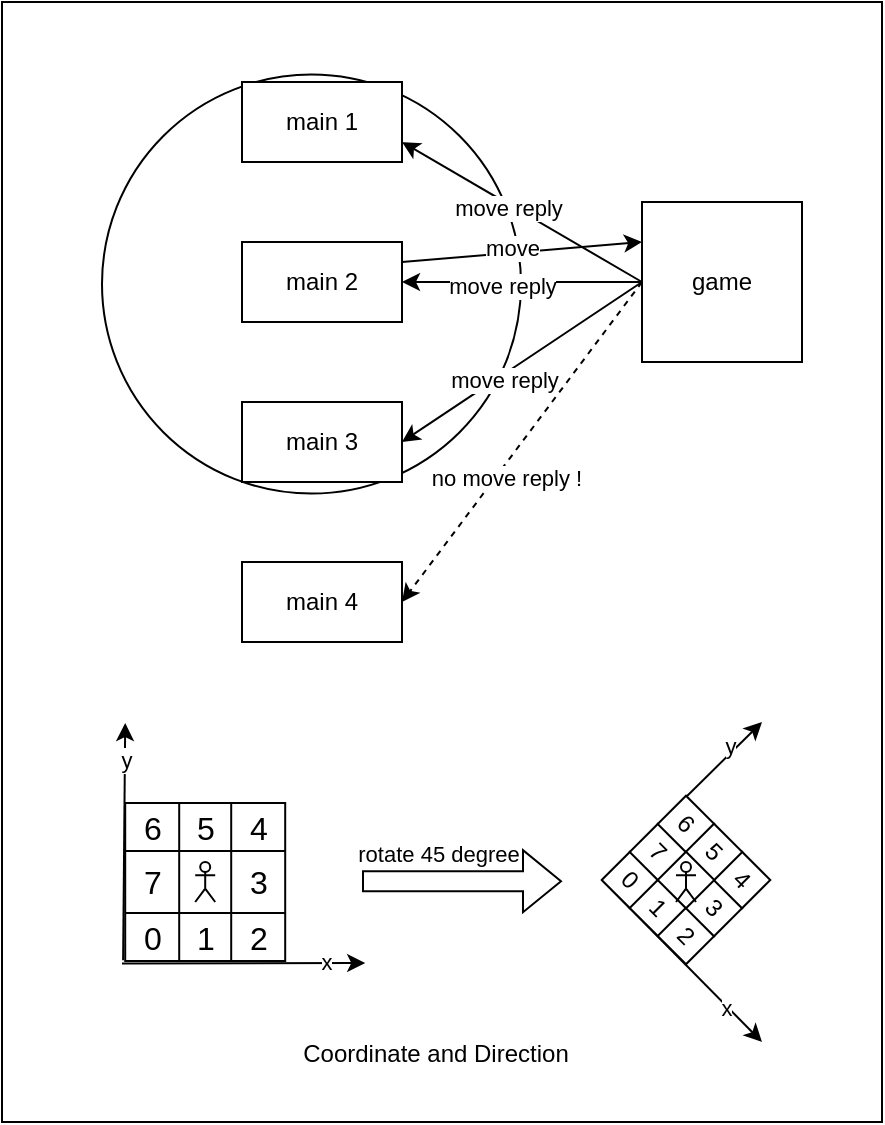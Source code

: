 <mxfile version="22.1.0" type="device">
  <diagram name="Page-1" id="PzGJnwcKluOTID_xE57Q">
    <mxGraphModel dx="1122" dy="672" grid="1" gridSize="10" guides="1" tooltips="1" connect="1" arrows="1" fold="1" page="1" pageScale="1" pageWidth="1169" pageHeight="827" math="0" shadow="0">
      <root>
        <mxCell id="0" />
        <mxCell id="1" parent="0" />
        <mxCell id="XGhutljAufKsqiRLGfkK-5" value="" style="rounded=0;whiteSpace=wrap;html=1;" vertex="1" parent="1">
          <mxGeometry x="280" y="120" width="440" height="560" as="geometry" />
        </mxCell>
        <mxCell id="XGhutljAufKsqiRLGfkK-4" value="" style="ellipse;whiteSpace=wrap;html=1;aspect=fixed;" vertex="1" parent="1">
          <mxGeometry x="330" y="156.3" width="209.5" height="209.5" as="geometry" />
        </mxCell>
        <mxCell id="e5J1Q0eCBrtVo35XwPM--2" value="main 1" style="rounded=0;whiteSpace=wrap;html=1;" parent="1" vertex="1">
          <mxGeometry x="400" y="160" width="80" height="40" as="geometry" />
        </mxCell>
        <mxCell id="e5J1Q0eCBrtVo35XwPM--3" value="game" style="rounded=0;whiteSpace=wrap;html=1;" parent="1" vertex="1">
          <mxGeometry x="600" y="220" width="80" height="80" as="geometry" />
        </mxCell>
        <mxCell id="e5J1Q0eCBrtVo35XwPM--4" value="main 2" style="rounded=0;whiteSpace=wrap;html=1;" parent="1" vertex="1">
          <mxGeometry x="400" y="240" width="80" height="40" as="geometry" />
        </mxCell>
        <mxCell id="e5J1Q0eCBrtVo35XwPM--5" value="main 4" style="rounded=0;whiteSpace=wrap;html=1;" parent="1" vertex="1">
          <mxGeometry x="400" y="400" width="80" height="40" as="geometry" />
        </mxCell>
        <mxCell id="e5J1Q0eCBrtVo35XwPM--6" value="" style="endArrow=classic;html=1;rounded=0;entryX=0;entryY=0.25;entryDx=0;entryDy=0;exitX=1;exitY=0.25;exitDx=0;exitDy=0;" parent="1" source="e5J1Q0eCBrtVo35XwPM--4" target="e5J1Q0eCBrtVo35XwPM--3" edge="1">
          <mxGeometry width="50" height="50" relative="1" as="geometry">
            <mxPoint x="460" y="320" as="sourcePoint" />
            <mxPoint x="510" y="270" as="targetPoint" />
          </mxGeometry>
        </mxCell>
        <mxCell id="e5J1Q0eCBrtVo35XwPM--7" value="move" style="edgeLabel;html=1;align=center;verticalAlign=middle;resizable=0;points=[];" parent="e5J1Q0eCBrtVo35XwPM--6" vertex="1" connectable="0">
          <mxGeometry x="-0.086" y="3" relative="1" as="geometry">
            <mxPoint as="offset" />
          </mxGeometry>
        </mxCell>
        <mxCell id="e5J1Q0eCBrtVo35XwPM--8" value="" style="endArrow=classic;html=1;rounded=0;exitX=0;exitY=0.5;exitDx=0;exitDy=0;entryX=1;entryY=0.75;entryDx=0;entryDy=0;" parent="1" source="e5J1Q0eCBrtVo35XwPM--3" target="e5J1Q0eCBrtVo35XwPM--2" edge="1">
          <mxGeometry width="50" height="50" relative="1" as="geometry">
            <mxPoint x="460" y="320" as="sourcePoint" />
            <mxPoint x="510" y="270" as="targetPoint" />
          </mxGeometry>
        </mxCell>
        <mxCell id="e5J1Q0eCBrtVo35XwPM--11" value="move reply" style="edgeLabel;html=1;align=center;verticalAlign=middle;resizable=0;points=[];" parent="e5J1Q0eCBrtVo35XwPM--8" vertex="1" connectable="0">
          <mxGeometry x="0.104" y="2" relative="1" as="geometry">
            <mxPoint as="offset" />
          </mxGeometry>
        </mxCell>
        <mxCell id="e5J1Q0eCBrtVo35XwPM--9" value="" style="endArrow=classic;html=1;rounded=0;exitX=0;exitY=0.5;exitDx=0;exitDy=0;entryX=1;entryY=0.5;entryDx=0;entryDy=0;" parent="1" source="e5J1Q0eCBrtVo35XwPM--3" target="e5J1Q0eCBrtVo35XwPM--4" edge="1">
          <mxGeometry width="50" height="50" relative="1" as="geometry">
            <mxPoint x="650" y="270" as="sourcePoint" />
            <mxPoint x="490" y="200" as="targetPoint" />
          </mxGeometry>
        </mxCell>
        <mxCell id="e5J1Q0eCBrtVo35XwPM--12" value="move reply" style="edgeLabel;html=1;align=center;verticalAlign=middle;resizable=0;points=[];" parent="e5J1Q0eCBrtVo35XwPM--9" vertex="1" connectable="0">
          <mxGeometry x="0.185" y="2" relative="1" as="geometry">
            <mxPoint x="1" as="offset" />
          </mxGeometry>
        </mxCell>
        <mxCell id="e5J1Q0eCBrtVo35XwPM--10" value="" style="endArrow=classic;html=1;rounded=0;exitX=0;exitY=0.5;exitDx=0;exitDy=0;entryX=1;entryY=0.5;entryDx=0;entryDy=0;dashed=1;" parent="1" source="e5J1Q0eCBrtVo35XwPM--3" target="e5J1Q0eCBrtVo35XwPM--5" edge="1">
          <mxGeometry width="50" height="50" relative="1" as="geometry">
            <mxPoint x="650" y="270" as="sourcePoint" />
            <mxPoint x="490" y="250" as="targetPoint" />
          </mxGeometry>
        </mxCell>
        <mxCell id="e5J1Q0eCBrtVo35XwPM--13" value="no move reply !" style="edgeLabel;html=1;align=center;verticalAlign=middle;resizable=0;points=[];" parent="e5J1Q0eCBrtVo35XwPM--10" vertex="1" connectable="0">
          <mxGeometry x="0.188" y="4" relative="1" as="geometry">
            <mxPoint as="offset" />
          </mxGeometry>
        </mxCell>
        <mxCell id="e5J1Q0eCBrtVo35XwPM--15" value="" style="endArrow=classic;html=1;rounded=0;exitX=-0.02;exitY=1.051;exitDx=0;exitDy=0;exitPerimeter=0;" parent="1" source="e5J1Q0eCBrtVo35XwPM--26" edge="1">
          <mxGeometry width="50" height="50" relative="1" as="geometry">
            <mxPoint x="351.6" y="630.5" as="sourcePoint" />
            <mxPoint x="461.6" y="600.5" as="targetPoint" />
          </mxGeometry>
        </mxCell>
        <mxCell id="e5J1Q0eCBrtVo35XwPM--30" value="x" style="edgeLabel;html=1;align=center;verticalAlign=middle;resizable=0;points=[];" parent="e5J1Q0eCBrtVo35XwPM--15" vertex="1" connectable="0">
          <mxGeometry x="0.8" relative="1" as="geometry">
            <mxPoint x="-8" y="-1" as="offset" />
          </mxGeometry>
        </mxCell>
        <mxCell id="e5J1Q0eCBrtVo35XwPM--16" value="" style="endArrow=classic;html=1;rounded=0;exitX=-0.013;exitY=0.986;exitDx=0;exitDy=0;exitPerimeter=0;" parent="1" source="e5J1Q0eCBrtVo35XwPM--26" edge="1">
          <mxGeometry width="50" height="50" relative="1" as="geometry">
            <mxPoint x="311.6" y="600.5" as="sourcePoint" />
            <mxPoint x="341.6" y="480.5" as="targetPoint" />
          </mxGeometry>
        </mxCell>
        <mxCell id="e5J1Q0eCBrtVo35XwPM--31" value="y" style="edgeLabel;html=1;align=center;verticalAlign=middle;resizable=0;points=[];" parent="e5J1Q0eCBrtVo35XwPM--16" vertex="1" connectable="0">
          <mxGeometry x="0.683" relative="1" as="geometry">
            <mxPoint as="offset" />
          </mxGeometry>
        </mxCell>
        <mxCell id="e5J1Q0eCBrtVo35XwPM--17" value="" style="shape=table;startSize=0;container=1;collapsible=0;childLayout=tableLayout;fontSize=16;" parent="1" vertex="1">
          <mxGeometry x="341.6" y="520.5" width="80" height="79" as="geometry" />
        </mxCell>
        <mxCell id="e5J1Q0eCBrtVo35XwPM--18" value="" style="shape=tableRow;horizontal=0;startSize=0;swimlaneHead=0;swimlaneBody=0;strokeColor=inherit;top=0;left=0;bottom=0;right=0;collapsible=0;dropTarget=0;fillColor=none;points=[[0,0.5],[1,0.5]];portConstraint=eastwest;fontSize=16;" parent="e5J1Q0eCBrtVo35XwPM--17" vertex="1">
          <mxGeometry width="80" height="24" as="geometry" />
        </mxCell>
        <mxCell id="e5J1Q0eCBrtVo35XwPM--19" value="6" style="shape=partialRectangle;html=1;whiteSpace=wrap;connectable=0;strokeColor=inherit;overflow=hidden;fillColor=none;top=0;left=0;bottom=0;right=0;pointerEvents=1;fontSize=16;" parent="e5J1Q0eCBrtVo35XwPM--18" vertex="1">
          <mxGeometry width="27" height="24" as="geometry">
            <mxRectangle width="27" height="24" as="alternateBounds" />
          </mxGeometry>
        </mxCell>
        <mxCell id="e5J1Q0eCBrtVo35XwPM--20" value="5" style="shape=partialRectangle;html=1;whiteSpace=wrap;connectable=0;strokeColor=inherit;overflow=hidden;fillColor=none;top=0;left=0;bottom=0;right=0;pointerEvents=1;fontSize=16;" parent="e5J1Q0eCBrtVo35XwPM--18" vertex="1">
          <mxGeometry x="27" width="26" height="24" as="geometry">
            <mxRectangle width="26" height="24" as="alternateBounds" />
          </mxGeometry>
        </mxCell>
        <mxCell id="e5J1Q0eCBrtVo35XwPM--21" value="4" style="shape=partialRectangle;html=1;whiteSpace=wrap;connectable=0;strokeColor=inherit;overflow=hidden;fillColor=none;top=0;left=0;bottom=0;right=0;pointerEvents=1;fontSize=16;" parent="e5J1Q0eCBrtVo35XwPM--18" vertex="1">
          <mxGeometry x="53" width="27" height="24" as="geometry">
            <mxRectangle width="27" height="24" as="alternateBounds" />
          </mxGeometry>
        </mxCell>
        <mxCell id="e5J1Q0eCBrtVo35XwPM--22" value="" style="shape=tableRow;horizontal=0;startSize=0;swimlaneHead=0;swimlaneBody=0;strokeColor=inherit;top=0;left=0;bottom=0;right=0;collapsible=0;dropTarget=0;fillColor=none;points=[[0,0.5],[1,0.5]];portConstraint=eastwest;fontSize=16;" parent="e5J1Q0eCBrtVo35XwPM--17" vertex="1">
          <mxGeometry y="24" width="80" height="31" as="geometry" />
        </mxCell>
        <mxCell id="e5J1Q0eCBrtVo35XwPM--23" value="7" style="shape=partialRectangle;html=1;whiteSpace=wrap;connectable=0;strokeColor=inherit;overflow=hidden;fillColor=none;top=0;left=0;bottom=0;right=0;pointerEvents=1;fontSize=16;" parent="e5J1Q0eCBrtVo35XwPM--22" vertex="1">
          <mxGeometry width="27" height="31" as="geometry">
            <mxRectangle width="27" height="31" as="alternateBounds" />
          </mxGeometry>
        </mxCell>
        <mxCell id="e5J1Q0eCBrtVo35XwPM--24" value="" style="shape=partialRectangle;html=1;whiteSpace=wrap;connectable=0;strokeColor=inherit;overflow=hidden;fillColor=none;top=0;left=0;bottom=0;right=0;pointerEvents=1;fontSize=16;" parent="e5J1Q0eCBrtVo35XwPM--22" vertex="1">
          <mxGeometry x="27" width="26" height="31" as="geometry">
            <mxRectangle width="26" height="31" as="alternateBounds" />
          </mxGeometry>
        </mxCell>
        <mxCell id="e5J1Q0eCBrtVo35XwPM--25" value="3" style="shape=partialRectangle;html=1;whiteSpace=wrap;connectable=0;strokeColor=inherit;overflow=hidden;fillColor=none;top=0;left=0;bottom=0;right=0;pointerEvents=1;fontSize=16;" parent="e5J1Q0eCBrtVo35XwPM--22" vertex="1">
          <mxGeometry x="53" width="27" height="31" as="geometry">
            <mxRectangle width="27" height="31" as="alternateBounds" />
          </mxGeometry>
        </mxCell>
        <mxCell id="e5J1Q0eCBrtVo35XwPM--26" value="" style="shape=tableRow;horizontal=0;startSize=0;swimlaneHead=0;swimlaneBody=0;strokeColor=inherit;top=0;left=0;bottom=0;right=0;collapsible=0;dropTarget=0;fillColor=none;points=[[0,0.5],[1,0.5]];portConstraint=eastwest;fontSize=16;" parent="e5J1Q0eCBrtVo35XwPM--17" vertex="1">
          <mxGeometry y="55" width="80" height="24" as="geometry" />
        </mxCell>
        <mxCell id="e5J1Q0eCBrtVo35XwPM--27" value="0" style="shape=partialRectangle;html=1;whiteSpace=wrap;connectable=0;strokeColor=inherit;overflow=hidden;fillColor=none;top=0;left=0;bottom=0;right=0;pointerEvents=1;fontSize=16;" parent="e5J1Q0eCBrtVo35XwPM--26" vertex="1">
          <mxGeometry width="27" height="24" as="geometry">
            <mxRectangle width="27" height="24" as="alternateBounds" />
          </mxGeometry>
        </mxCell>
        <mxCell id="e5J1Q0eCBrtVo35XwPM--28" value="1" style="shape=partialRectangle;html=1;whiteSpace=wrap;connectable=0;strokeColor=inherit;overflow=hidden;fillColor=none;top=0;left=0;bottom=0;right=0;pointerEvents=1;fontSize=16;" parent="e5J1Q0eCBrtVo35XwPM--26" vertex="1">
          <mxGeometry x="27" width="26" height="24" as="geometry">
            <mxRectangle width="26" height="24" as="alternateBounds" />
          </mxGeometry>
        </mxCell>
        <mxCell id="e5J1Q0eCBrtVo35XwPM--29" value="2" style="shape=partialRectangle;html=1;whiteSpace=wrap;connectable=0;strokeColor=inherit;overflow=hidden;fillColor=none;top=0;left=0;bottom=0;right=0;pointerEvents=1;fontSize=16;" parent="e5J1Q0eCBrtVo35XwPM--26" vertex="1">
          <mxGeometry x="53" width="27" height="24" as="geometry">
            <mxRectangle width="27" height="24" as="alternateBounds" />
          </mxGeometry>
        </mxCell>
        <mxCell id="e5J1Q0eCBrtVo35XwPM--89" value="" style="endArrow=classic;html=1;rounded=0;" parent="1" edge="1">
          <mxGeometry width="50" height="50" relative="1" as="geometry">
            <mxPoint x="580" y="559" as="sourcePoint" />
            <mxPoint x="660" y="640" as="targetPoint" />
          </mxGeometry>
        </mxCell>
        <mxCell id="e5J1Q0eCBrtVo35XwPM--101" value="x" style="edgeLabel;html=1;align=center;verticalAlign=middle;resizable=0;points=[];" parent="e5J1Q0eCBrtVo35XwPM--89" vertex="1" connectable="0">
          <mxGeometry x="0.564" y="-1" relative="1" as="geometry">
            <mxPoint as="offset" />
          </mxGeometry>
        </mxCell>
        <mxCell id="e5J1Q0eCBrtVo35XwPM--90" value="" style="endArrow=classic;html=1;rounded=0;" parent="1" edge="1">
          <mxGeometry width="50" height="50" relative="1" as="geometry">
            <mxPoint x="580" y="559" as="sourcePoint" />
            <mxPoint x="660" y="480" as="targetPoint" />
          </mxGeometry>
        </mxCell>
        <mxCell id="e5J1Q0eCBrtVo35XwPM--100" value="y" style="edgeLabel;html=1;align=center;verticalAlign=middle;resizable=0;points=[];" parent="e5J1Q0eCBrtVo35XwPM--90" vertex="1" connectable="0">
          <mxGeometry x="0.639" y="3" relative="1" as="geometry">
            <mxPoint as="offset" />
          </mxGeometry>
        </mxCell>
        <mxCell id="e5J1Q0eCBrtVo35XwPM--91" value="0" style="rounded=0;whiteSpace=wrap;html=1;direction=south;rotation=45;" parent="1" vertex="1">
          <mxGeometry x="584" y="549" width="20" height="20" as="geometry" />
        </mxCell>
        <mxCell id="e5J1Q0eCBrtVo35XwPM--92" value="1" style="rounded=0;whiteSpace=wrap;html=1;direction=south;rotation=45;" parent="1" vertex="1">
          <mxGeometry x="598" y="563" width="20" height="20" as="geometry" />
        </mxCell>
        <mxCell id="e5J1Q0eCBrtVo35XwPM--93" value="2" style="rounded=0;whiteSpace=wrap;html=1;direction=south;rotation=45;" parent="1" vertex="1">
          <mxGeometry x="612" y="577" width="20" height="20" as="geometry" />
        </mxCell>
        <mxCell id="e5J1Q0eCBrtVo35XwPM--94" value="3" style="rounded=0;whiteSpace=wrap;html=1;direction=south;rotation=45;" parent="1" vertex="1">
          <mxGeometry x="626" y="563" width="20" height="20" as="geometry" />
        </mxCell>
        <mxCell id="e5J1Q0eCBrtVo35XwPM--95" value="4" style="rounded=0;whiteSpace=wrap;html=1;direction=south;rotation=45;" parent="1" vertex="1">
          <mxGeometry x="640" y="549" width="20" height="20" as="geometry" />
        </mxCell>
        <mxCell id="e5J1Q0eCBrtVo35XwPM--96" value="7" style="rounded=0;whiteSpace=wrap;html=1;direction=south;rotation=45;" parent="1" vertex="1">
          <mxGeometry x="598" y="535" width="20" height="20" as="geometry" />
        </mxCell>
        <mxCell id="e5J1Q0eCBrtVo35XwPM--97" value="6" style="rounded=0;whiteSpace=wrap;html=1;direction=south;rotation=45;" parent="1" vertex="1">
          <mxGeometry x="612" y="521" width="20" height="20" as="geometry" />
        </mxCell>
        <mxCell id="e5J1Q0eCBrtVo35XwPM--98" value="5" style="rounded=0;whiteSpace=wrap;html=1;direction=south;rotation=45;" parent="1" vertex="1">
          <mxGeometry x="626" y="535" width="20" height="20" as="geometry" />
        </mxCell>
        <mxCell id="e5J1Q0eCBrtVo35XwPM--99" value="" style="rounded=0;whiteSpace=wrap;html=1;direction=south;rotation=45;" parent="1" vertex="1">
          <mxGeometry x="612" y="549" width="20" height="20" as="geometry" />
        </mxCell>
        <mxCell id="e5J1Q0eCBrtVo35XwPM--102" value="" style="shape=flexArrow;endArrow=classic;html=1;rounded=0;" parent="1" edge="1">
          <mxGeometry width="50" height="50" relative="1" as="geometry">
            <mxPoint x="460" y="559.58" as="sourcePoint" />
            <mxPoint x="560" y="559.58" as="targetPoint" />
          </mxGeometry>
        </mxCell>
        <mxCell id="e5J1Q0eCBrtVo35XwPM--103" value="rotate 45 degree" style="edgeLabel;html=1;align=center;verticalAlign=middle;resizable=0;points=[];" parent="e5J1Q0eCBrtVo35XwPM--102" vertex="1" connectable="0">
          <mxGeometry x="-0.067" y="-2" relative="1" as="geometry">
            <mxPoint x="-9" y="-16" as="offset" />
          </mxGeometry>
        </mxCell>
        <mxCell id="e5J1Q0eCBrtVo35XwPM--104" value="Coordinate and Direction" style="text;html=1;strokeColor=none;fillColor=none;align=center;verticalAlign=middle;whiteSpace=wrap;rounded=0;" parent="1" vertex="1">
          <mxGeometry x="421.6" y="630.5" width="150" height="30" as="geometry" />
        </mxCell>
        <mxCell id="e5J1Q0eCBrtVo35XwPM--105" value="" style="shape=umlActor;verticalLabelPosition=bottom;verticalAlign=top;html=1;outlineConnect=0;" parent="1" vertex="1">
          <mxGeometry x="376.6" y="550" width="10" height="20" as="geometry" />
        </mxCell>
        <mxCell id="e5J1Q0eCBrtVo35XwPM--106" value="" style="shape=umlActor;verticalLabelPosition=bottom;verticalAlign=top;html=1;outlineConnect=0;" parent="1" vertex="1">
          <mxGeometry x="617" y="550" width="10" height="20" as="geometry" />
        </mxCell>
        <mxCell id="XGhutljAufKsqiRLGfkK-1" value="main 3" style="rounded=0;whiteSpace=wrap;html=1;" vertex="1" parent="1">
          <mxGeometry x="400" y="320" width="80" height="40" as="geometry" />
        </mxCell>
        <mxCell id="XGhutljAufKsqiRLGfkK-2" value="" style="endArrow=classic;html=1;rounded=0;exitX=0;exitY=0.5;exitDx=0;exitDy=0;entryX=1;entryY=0.5;entryDx=0;entryDy=0;" edge="1" parent="1" source="e5J1Q0eCBrtVo35XwPM--3" target="XGhutljAufKsqiRLGfkK-1">
          <mxGeometry width="50" height="50" relative="1" as="geometry">
            <mxPoint x="610" y="270" as="sourcePoint" />
            <mxPoint x="490" y="270" as="targetPoint" />
          </mxGeometry>
        </mxCell>
        <mxCell id="XGhutljAufKsqiRLGfkK-3" value="move reply" style="edgeLabel;html=1;align=center;verticalAlign=middle;resizable=0;points=[];" vertex="1" connectable="0" parent="XGhutljAufKsqiRLGfkK-2">
          <mxGeometry x="0.185" y="2" relative="1" as="geometry">
            <mxPoint x="1" as="offset" />
          </mxGeometry>
        </mxCell>
      </root>
    </mxGraphModel>
  </diagram>
</mxfile>
